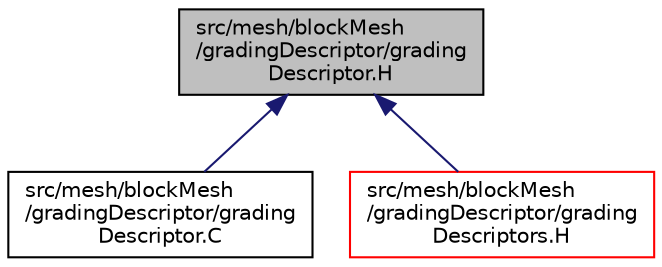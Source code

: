 digraph "src/mesh/blockMesh/gradingDescriptor/gradingDescriptor.H"
{
  bgcolor="transparent";
  edge [fontname="Helvetica",fontsize="10",labelfontname="Helvetica",labelfontsize="10"];
  node [fontname="Helvetica",fontsize="10",shape=record];
  Node1 [label="src/mesh/blockMesh\l/gradingDescriptor/grading\lDescriptor.H",height=0.2,width=0.4,color="black", fillcolor="grey75", style="filled", fontcolor="black"];
  Node1 -> Node2 [dir="back",color="midnightblue",fontsize="10",style="solid",fontname="Helvetica"];
  Node2 [label="src/mesh/blockMesh\l/gradingDescriptor/grading\lDescriptor.C",height=0.2,width=0.4,color="black",URL="$a07057.html"];
  Node1 -> Node3 [dir="back",color="midnightblue",fontsize="10",style="solid",fontname="Helvetica"];
  Node3 [label="src/mesh/blockMesh\l/gradingDescriptor/grading\lDescriptors.H",height=0.2,width=0.4,color="red",URL="$a07060.html"];
}
